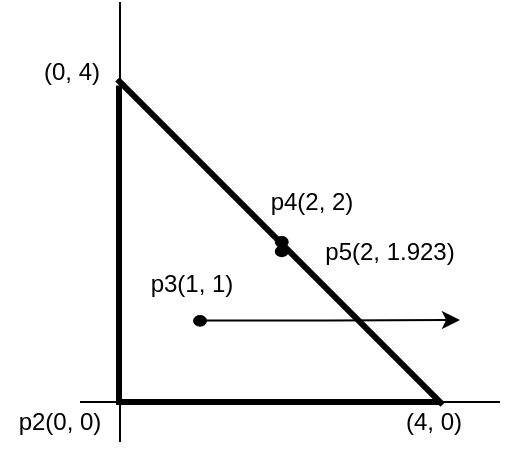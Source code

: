 <mxfile version="15.5.0" type="github" pages="3">
  <diagram id="YbEs2VvAgnmUu_zl4I6f" name="02_ex03">
    <mxGraphModel dx="946" dy="510" grid="1" gridSize="10" guides="1" tooltips="1" connect="1" arrows="1" fold="1" page="1" pageScale="1" pageWidth="291" pageHeight="413" math="0" shadow="0">
      <root>
        <mxCell id="0" />
        <mxCell id="1" parent="0" />
        <mxCell id="PbzOcIhu0vO13UF2nzzu-1" value="" style="endArrow=none;html=1;rounded=0;edgeStyle=orthogonalEdgeStyle;" parent="1" edge="1">
          <mxGeometry width="50" height="50" relative="1" as="geometry">
            <mxPoint x="60" y="240" as="sourcePoint" />
            <mxPoint x="270" y="240" as="targetPoint" />
          </mxGeometry>
        </mxCell>
        <mxCell id="PbzOcIhu0vO13UF2nzzu-2" value="" style="endArrow=none;html=1;rounded=0;edgeStyle=orthogonalEdgeStyle;" parent="1" edge="1">
          <mxGeometry width="50" height="50" relative="1" as="geometry">
            <mxPoint x="80" y="260" as="sourcePoint" />
            <mxPoint x="80" y="40" as="targetPoint" />
          </mxGeometry>
        </mxCell>
        <mxCell id="PbzOcIhu0vO13UF2nzzu-10" value="" style="line;strokeWidth=3;html=1;rotation=90;" parent="1" vertex="1">
          <mxGeometry x="0.13" y="156.13" width="158.75" height="10" as="geometry" />
        </mxCell>
        <mxCell id="PbzOcIhu0vO13UF2nzzu-11" value="" style="line;strokeWidth=3;html=1;rotation=45;" parent="1" vertex="1">
          <mxGeometry x="45" y="155" width="230" height="10" as="geometry" />
        </mxCell>
        <mxCell id="PbzOcIhu0vO13UF2nzzu-12" value="" style="line;strokeWidth=3;html=1;rotation=0;" parent="1" vertex="1">
          <mxGeometry x="78" y="235" width="162" height="10" as="geometry" />
        </mxCell>
        <mxCell id="PbzOcIhu0vO13UF2nzzu-14" value="p2(0, 0)" style="text;html=1;strokeColor=none;fillColor=none;align=center;verticalAlign=middle;whiteSpace=wrap;rounded=0;" parent="1" vertex="1">
          <mxGeometry x="20.25" y="235" width="60" height="30" as="geometry" />
        </mxCell>
        <mxCell id="PbzOcIhu0vO13UF2nzzu-15" value="p3(1, 1)" style="text;html=1;strokeColor=none;fillColor=none;align=center;verticalAlign=middle;whiteSpace=wrap;rounded=0;" parent="1" vertex="1">
          <mxGeometry x="86.0" y="166.13" width="60" height="30" as="geometry" />
        </mxCell>
        <mxCell id="PbzOcIhu0vO13UF2nzzu-16" value="p4(2, 2)" style="text;html=1;strokeColor=none;fillColor=none;align=center;verticalAlign=middle;whiteSpace=wrap;rounded=0;" parent="1" vertex="1">
          <mxGeometry x="146" y="125" width="60" height="30" as="geometry" />
        </mxCell>
        <mxCell id="PbzOcIhu0vO13UF2nzzu-17" value="p5(2, 1.923)" style="text;html=1;strokeColor=none;fillColor=none;align=center;verticalAlign=middle;whiteSpace=wrap;rounded=0;" parent="1" vertex="1">
          <mxGeometry x="162.88" y="149.69" width="103.86" height="30" as="geometry" />
        </mxCell>
        <mxCell id="PbzOcIhu0vO13UF2nzzu-19" value="" style="ellipse;whiteSpace=wrap;html=1;strokeWidth=3;" parent="1" vertex="1">
          <mxGeometry x="118" y="198" width="4" height="2.87" as="geometry" />
        </mxCell>
        <mxCell id="PbzOcIhu0vO13UF2nzzu-21" value="" style="ellipse;whiteSpace=wrap;html=1;strokeWidth=3;" parent="1" vertex="1">
          <mxGeometry x="158.88" y="158.56" width="4" height="2.87" as="geometry" />
        </mxCell>
        <mxCell id="PbzOcIhu0vO13UF2nzzu-22" value="" style="ellipse;whiteSpace=wrap;html=1;strokeWidth=3;" parent="1" vertex="1">
          <mxGeometry x="158.88" y="163.26" width="4" height="2.87" as="geometry" />
        </mxCell>
        <mxCell id="PbzOcIhu0vO13UF2nzzu-23" value="(4, 0)" style="text;html=1;strokeColor=none;fillColor=none;align=center;verticalAlign=middle;whiteSpace=wrap;rounded=0;" parent="1" vertex="1">
          <mxGeometry x="206.74" y="235" width="60" height="30" as="geometry" />
        </mxCell>
        <mxCell id="PbzOcIhu0vO13UF2nzzu-24" value="(0, 4)" style="text;html=1;strokeColor=none;fillColor=none;align=center;verticalAlign=middle;whiteSpace=wrap;rounded=0;" parent="1" vertex="1">
          <mxGeometry x="26.0" y="60" width="60" height="30" as="geometry" />
        </mxCell>
        <mxCell id="PbzOcIhu0vO13UF2nzzu-26" value="" style="endArrow=classic;html=1;rounded=0;edgeStyle=orthogonalEdgeStyle;" parent="1" edge="1">
          <mxGeometry width="50" height="50" relative="1" as="geometry">
            <mxPoint x="118" y="199.27" as="sourcePoint" />
            <mxPoint x="250" y="199" as="targetPoint" />
            <Array as="points">
              <mxPoint x="184" y="199" />
              <mxPoint x="250" y="199" />
            </Array>
          </mxGeometry>
        </mxCell>
      </root>
    </mxGraphModel>
  </diagram>
  <diagram id="DDdsMZTL7sEpf7qy21Fw" name="Page-2">
    <mxGraphModel dx="946" dy="510" grid="1" gridSize="10" guides="1" tooltips="1" connect="1" arrows="1" fold="1" page="1" pageScale="1" pageWidth="291" pageHeight="413" math="0" shadow="0">
      <root>
        <mxCell id="lrH2bUjdQ5oTiJYM3qY2-0" />
        <mxCell id="lrH2bUjdQ5oTiJYM3qY2-1" parent="lrH2bUjdQ5oTiJYM3qY2-0" />
        <mxCell id="kUKBQibRy6v4gCYYlxaX-0" value="" style="line;strokeWidth=3;html=1;rotation=-240;" parent="lrH2bUjdQ5oTiJYM3qY2-1" vertex="1">
          <mxGeometry x="22.5" y="151.65" width="108.75" height="10" as="geometry" />
        </mxCell>
        <mxCell id="kUKBQibRy6v4gCYYlxaX-1" value="" style="line;strokeWidth=3;html=1;rotation=-240;" parent="lrH2bUjdQ5oTiJYM3qY2-1" vertex="1">
          <mxGeometry x="206" y="228" width="108.75" height="10" as="geometry" />
        </mxCell>
        <mxCell id="kUKBQibRy6v4gCYYlxaX-2" value="" style="line;strokeWidth=3;html=1;rotation=1;" parent="lrH2bUjdQ5oTiJYM3qY2-1" vertex="1">
          <mxGeometry x="103" y="107" width="108.75" height="10" as="geometry" />
        </mxCell>
        <mxCell id="kUKBQibRy6v4gCYYlxaX-3" value="" style="line;strokeWidth=3;html=1;rotation=44;" parent="lrH2bUjdQ5oTiJYM3qY2-1" vertex="1">
          <mxGeometry x="195" y="145" width="108.75" height="10" as="geometry" />
        </mxCell>
        <mxCell id="kUKBQibRy6v4gCYYlxaX-4" value="" style="line;strokeWidth=3;html=1;rotation=50;" parent="lrH2bUjdQ5oTiJYM3qY2-1" vertex="1">
          <mxGeometry x="146" y="234" width="108.75" height="10" as="geometry" />
        </mxCell>
        <mxCell id="kUKBQibRy6v4gCYYlxaX-5" value="" style="line;strokeWidth=3;html=1;rotation=-240;" parent="lrH2bUjdQ5oTiJYM3qY2-1" vertex="1">
          <mxGeometry x="78.06" y="244.01" width="118" height="10" as="geometry" />
        </mxCell>
        <mxCell id="kUKBQibRy6v4gCYYlxaX-6" value="" style="line;strokeWidth=3;html=1;rotation=60;" parent="lrH2bUjdQ5oTiJYM3qY2-1" vertex="1">
          <mxGeometry x="20.94" y="247.57" width="117" height="10" as="geometry" />
        </mxCell>
        <mxCell id="kUKBQibRy6v4gCYYlxaX-7" value="" style="ellipse;whiteSpace=wrap;html=1;strokeWidth=3;" parent="lrH2bUjdQ5oTiJYM3qY2-1" vertex="1">
          <mxGeometry x="160" y="244.01" width="3" height="3" as="geometry" />
        </mxCell>
        <mxCell id="kUKBQibRy6v4gCYYlxaX-8" value="" style="endArrow=classic;html=1;rounded=0;edgeStyle=orthogonalEdgeStyle;" parent="lrH2bUjdQ5oTiJYM3qY2-1" edge="1">
          <mxGeometry width="50" height="50" relative="1" as="geometry">
            <mxPoint x="163" y="245" as="sourcePoint" />
            <mxPoint x="313" y="245" as="targetPoint" />
          </mxGeometry>
        </mxCell>
        <mxCell id="kUKBQibRy6v4gCYYlxaX-9" value="" style="ellipse;whiteSpace=wrap;html=1;strokeWidth=3;" parent="lrH2bUjdQ5oTiJYM3qY2-1" vertex="1">
          <mxGeometry x="120" y="220" width="3" height="3" as="geometry" />
        </mxCell>
        <mxCell id="kUKBQibRy6v4gCYYlxaX-10" value="" style="endArrow=classic;html=1;rounded=0;edgeStyle=orthogonalEdgeStyle;" parent="lrH2bUjdQ5oTiJYM3qY2-1" edge="1">
          <mxGeometry width="50" height="50" relative="1" as="geometry">
            <mxPoint x="123" y="220.99" as="sourcePoint" />
            <mxPoint x="310" y="221" as="targetPoint" />
          </mxGeometry>
        </mxCell>
        <mxCell id="kUKBQibRy6v4gCYYlxaX-11" value="" style="ellipse;whiteSpace=wrap;html=1;strokeWidth=3;" parent="lrH2bUjdQ5oTiJYM3qY2-1" vertex="1">
          <mxGeometry x="137.94" y="180" width="3" height="3" as="geometry" />
        </mxCell>
        <mxCell id="kUKBQibRy6v4gCYYlxaX-12" value="" style="endArrow=classic;html=1;rounded=0;edgeStyle=orthogonalEdgeStyle;" parent="lrH2bUjdQ5oTiJYM3qY2-1" edge="1">
          <mxGeometry width="50" height="50" relative="1" as="geometry">
            <mxPoint x="140.94" y="180.99" as="sourcePoint" />
            <mxPoint x="317.94" y="181" as="targetPoint" />
          </mxGeometry>
        </mxCell>
        <mxCell id="kUKBQibRy6v4gCYYlxaX-13" value="A" style="text;html=1;strokeColor=none;fillColor=none;align=center;verticalAlign=middle;whiteSpace=wrap;rounded=0;" parent="lrH2bUjdQ5oTiJYM3qY2-1" vertex="1">
          <mxGeometry x="109.44" y="153" width="60" height="30" as="geometry" />
        </mxCell>
        <mxCell id="kUKBQibRy6v4gCYYlxaX-14" value="B" style="text;html=1;strokeColor=none;fillColor=none;align=center;verticalAlign=middle;whiteSpace=wrap;rounded=0;" parent="lrH2bUjdQ5oTiJYM3qY2-1" vertex="1">
          <mxGeometry x="91.5" y="193" width="60" height="30" as="geometry" />
        </mxCell>
        <mxCell id="kUKBQibRy6v4gCYYlxaX-15" value="C" style="text;html=1;strokeColor=none;fillColor=none;align=center;verticalAlign=middle;whiteSpace=wrap;rounded=0;" parent="lrH2bUjdQ5oTiJYM3qY2-1" vertex="1">
          <mxGeometry x="131.5" y="244.01" width="60" height="30" as="geometry" />
        </mxCell>
      </root>
    </mxGraphModel>
  </diagram>
  <diagram id="11zoImhnRrGAAGhMBA3U" name="Page-3">
    <mxGraphModel dx="943" dy="312" grid="1" gridSize="10" guides="1" tooltips="1" connect="1" arrows="1" fold="1" page="1" pageScale="1" pageWidth="291" pageHeight="413" math="0" shadow="0">
      <root>
        <mxCell id="-L4DrbLVua8vfPLEX0-Q-0" />
        <mxCell id="-L4DrbLVua8vfPLEX0-Q-1" parent="-L4DrbLVua8vfPLEX0-Q-0" />
        <mxCell id="-L4DrbLVua8vfPLEX0-Q-2" value="&lt;font style=&quot;font-size: 15px&quot;&gt;DiamondTrap&lt;/font&gt;" style="rounded=0;whiteSpace=wrap;html=1;" vertex="1" parent="-L4DrbLVua8vfPLEX0-Q-1">
          <mxGeometry x="80" y="80" width="120" height="60" as="geometry" />
        </mxCell>
        <mxCell id="-L4DrbLVua8vfPLEX0-Q-3" value="&lt;font style=&quot;font-size: 15px&quot;&gt;ScavTrap&lt;/font&gt;" style="rounded=0;whiteSpace=wrap;html=1;" vertex="1" parent="-L4DrbLVua8vfPLEX0-Q-1">
          <mxGeometry x="-10" y="190" width="120" height="60" as="geometry" />
        </mxCell>
        <mxCell id="-L4DrbLVua8vfPLEX0-Q-4" value="&lt;font style=&quot;font-size: 15px&quot;&gt;FragTrap&lt;/font&gt;" style="rounded=0;whiteSpace=wrap;html=1;" vertex="1" parent="-L4DrbLVua8vfPLEX0-Q-1">
          <mxGeometry x="170" y="190" width="120" height="60" as="geometry" />
        </mxCell>
        <mxCell id="-L4DrbLVua8vfPLEX0-Q-5" value="&lt;font style=&quot;font-size: 15px&quot;&gt;ClapTrap&lt;/font&gt;" style="rounded=0;whiteSpace=wrap;html=1;" vertex="1" parent="-L4DrbLVua8vfPLEX0-Q-1">
          <mxGeometry x="86" y="300" width="120" height="60" as="geometry" />
        </mxCell>
        <mxCell id="-L4DrbLVua8vfPLEX0-Q-10" value="" style="shape=singleArrow;direction=west;whiteSpace=wrap;html=1;fontSize=15;arrowWidth=0.002;arrowSize=0.149;rotation=-50;" vertex="1" parent="-L4DrbLVua8vfPLEX0-Q-1">
          <mxGeometry x="80" y="161.07" width="45" height="10" as="geometry" />
        </mxCell>
        <mxCell id="-L4DrbLVua8vfPLEX0-Q-12" value="" style="shape=singleArrow;direction=west;whiteSpace=wrap;html=1;fontSize=15;arrowWidth=0.002;arrowSize=0.149;rotation=-130;" vertex="1" parent="-L4DrbLVua8vfPLEX0-Q-1">
          <mxGeometry x="156" y="161.07" width="45" height="10" as="geometry" />
        </mxCell>
        <mxCell id="-L4DrbLVua8vfPLEX0-Q-14" value="" style="shape=singleArrow;direction=west;whiteSpace=wrap;html=1;fontSize=15;arrowWidth=0.002;arrowSize=0.149;rotation=-50;" vertex="1" parent="-L4DrbLVua8vfPLEX0-Q-1">
          <mxGeometry x="170" y="270" width="45" height="10" as="geometry" />
        </mxCell>
        <mxCell id="-L4DrbLVua8vfPLEX0-Q-15" value="" style="shape=singleArrow;direction=west;whiteSpace=wrap;html=1;fontSize=15;arrowWidth=0.002;arrowSize=0.149;rotation=-130;" vertex="1" parent="-L4DrbLVua8vfPLEX0-Q-1">
          <mxGeometry x="70" y="270" width="45" height="10" as="geometry" />
        </mxCell>
      </root>
    </mxGraphModel>
  </diagram>
</mxfile>
